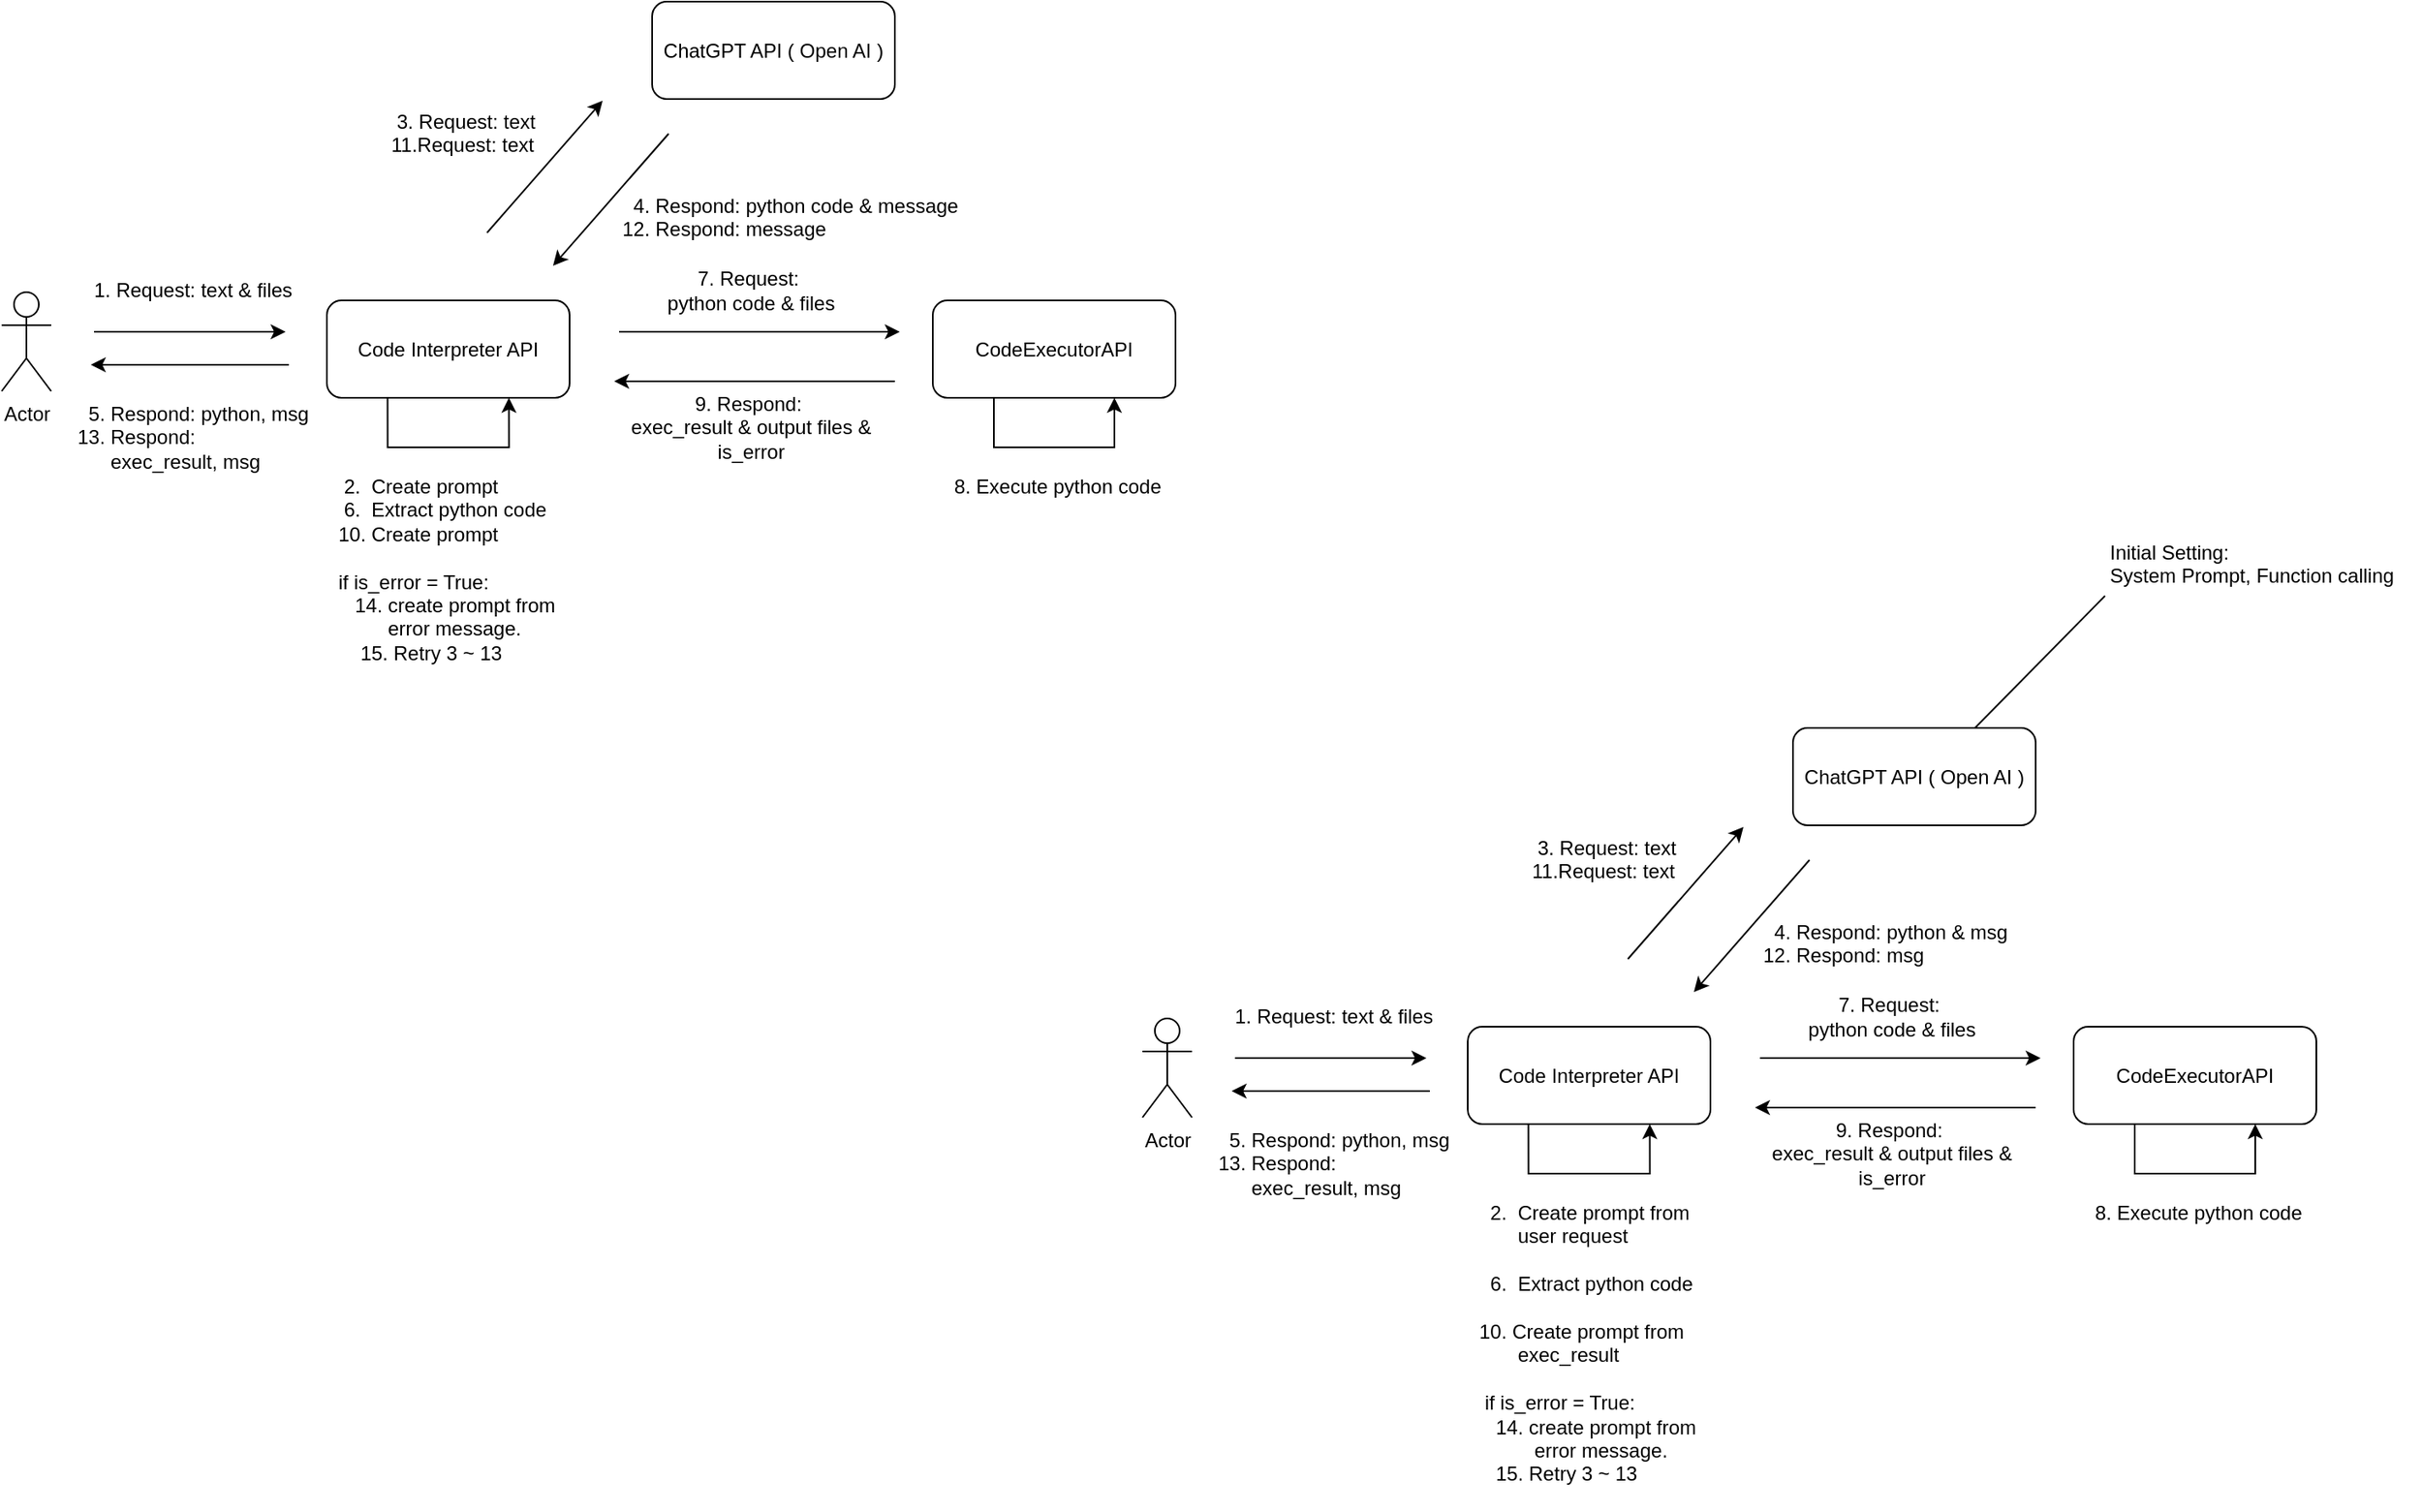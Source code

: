 <mxfile version="21.7.1" type="github">
  <diagram name="ページ1" id="v9oQl_vbz053JDKhnATE">
    <mxGraphModel dx="1122" dy="718" grid="1" gridSize="10" guides="1" tooltips="1" connect="1" arrows="1" fold="1" page="1" pageScale="1" pageWidth="827" pageHeight="1169" math="0" shadow="0">
      <root>
        <mxCell id="0" />
        <mxCell id="1" parent="0" />
        <mxCell id="AxmUaDvD2_jE19oLRADg-2" value="&lt;font color=&quot;#000000&quot;&gt;Code Interpreter API&lt;/font&gt;" style="rounded=1;whiteSpace=wrap;html=1;fillColor=none;labelBackgroundColor=none;" vertex="1" parent="1">
          <mxGeometry x="333" y="331" width="147" height="59" as="geometry" />
        </mxCell>
        <mxCell id="AxmUaDvD2_jE19oLRADg-3" value="Actor" style="shape=umlActor;verticalLabelPosition=bottom;verticalAlign=top;html=1;outlineConnect=0;labelBackgroundColor=none;" vertex="1" parent="1">
          <mxGeometry x="136" y="326" width="30" height="60" as="geometry" />
        </mxCell>
        <mxCell id="AxmUaDvD2_jE19oLRADg-4" value="" style="endArrow=classic;html=1;fontColor=default;labelBackgroundColor=none;" edge="1" parent="1">
          <mxGeometry width="50" height="50" relative="1" as="geometry">
            <mxPoint x="192" y="350" as="sourcePoint" />
            <mxPoint x="308" y="350" as="targetPoint" />
          </mxGeometry>
        </mxCell>
        <mxCell id="AxmUaDvD2_jE19oLRADg-7" value="" style="endArrow=classic;html=1;fontColor=default;labelBackgroundColor=none;" edge="1" parent="1">
          <mxGeometry width="50" height="50" relative="1" as="geometry">
            <mxPoint x="310" y="370" as="sourcePoint" />
            <mxPoint x="190" y="370" as="targetPoint" />
          </mxGeometry>
        </mxCell>
        <mxCell id="AxmUaDvD2_jE19oLRADg-10" value="&lt;font color=&quot;#000000&quot;&gt;ChatGPT API ( Open AI )&lt;/font&gt;" style="rounded=1;whiteSpace=wrap;html=1;fillColor=none;labelBackgroundColor=none;" vertex="1" parent="1">
          <mxGeometry x="530" y="150" width="147" height="59" as="geometry" />
        </mxCell>
        <mxCell id="AxmUaDvD2_jE19oLRADg-11" value="" style="endArrow=classic;html=1;fontColor=default;labelBackgroundColor=none;" edge="1" parent="1">
          <mxGeometry width="50" height="50" relative="1" as="geometry">
            <mxPoint x="430" y="290" as="sourcePoint" />
            <mxPoint x="500" y="210" as="targetPoint" />
          </mxGeometry>
        </mxCell>
        <mxCell id="AxmUaDvD2_jE19oLRADg-12" value="&lt;font color=&quot;#000000&quot;&gt;CodeExecutorAPI&lt;/font&gt;" style="rounded=1;whiteSpace=wrap;html=1;fillColor=none;labelBackgroundColor=none;" vertex="1" parent="1">
          <mxGeometry x="700" y="331" width="147" height="59" as="geometry" />
        </mxCell>
        <mxCell id="AxmUaDvD2_jE19oLRADg-13" value="" style="endArrow=classic;html=1;fontColor=default;labelBackgroundColor=none;" edge="1" parent="1">
          <mxGeometry width="50" height="50" relative="1" as="geometry">
            <mxPoint x="540" y="230" as="sourcePoint" />
            <mxPoint x="470" y="310" as="targetPoint" />
          </mxGeometry>
        </mxCell>
        <mxCell id="AxmUaDvD2_jE19oLRADg-14" value="" style="endArrow=classic;html=1;fontColor=default;labelBackgroundColor=none;" edge="1" parent="1">
          <mxGeometry width="50" height="50" relative="1" as="geometry">
            <mxPoint x="510" y="350" as="sourcePoint" />
            <mxPoint x="680" y="350" as="targetPoint" />
          </mxGeometry>
        </mxCell>
        <mxCell id="AxmUaDvD2_jE19oLRADg-15" value="" style="endArrow=classic;html=1;fontColor=default;labelBackgroundColor=none;" edge="1" parent="1">
          <mxGeometry width="50" height="50" relative="1" as="geometry">
            <mxPoint x="677" y="380" as="sourcePoint" />
            <mxPoint x="507" y="380" as="targetPoint" />
          </mxGeometry>
        </mxCell>
        <mxCell id="AxmUaDvD2_jE19oLRADg-16" value="1. Request: text &amp;amp; files" style="text;html=1;strokeColor=none;fillColor=none;align=left;verticalAlign=middle;whiteSpace=wrap;rounded=0;labelBackgroundColor=none;" vertex="1" parent="1">
          <mxGeometry x="190" y="310" width="160" height="30" as="geometry" />
        </mxCell>
        <mxCell id="AxmUaDvD2_jE19oLRADg-17" value="&amp;nbsp;2.&amp;nbsp; Create prompt&amp;nbsp;&lt;br&gt;&amp;nbsp;6.&amp;nbsp; Extract python code&lt;br&gt;10. Create prompt&lt;br&gt;&lt;br&gt;if is_error = True:&lt;br&gt;&amp;nbsp; &amp;nbsp;14. create prompt&amp;nbsp;from&amp;nbsp; &amp;nbsp; &amp;nbsp; &amp;nbsp; &amp;nbsp; &amp;nbsp; &amp;nbsp; &amp;nbsp;error message.&lt;br&gt;&amp;nbsp; &amp;nbsp; 15. Retry 3 ~ 13&lt;br&gt;&amp;nbsp; &amp;nbsp; &amp;nbsp;" style="text;html=1;strokeColor=none;fillColor=none;align=left;verticalAlign=top;whiteSpace=wrap;rounded=0;labelBackgroundColor=none;" vertex="1" parent="1">
          <mxGeometry x="338" y="430" width="151.5" height="150" as="geometry" />
        </mxCell>
        <mxCell id="AxmUaDvD2_jE19oLRADg-24" style="edgeStyle=orthogonalEdgeStyle;rounded=0;orthogonalLoop=1;jettySize=auto;html=1;exitX=0.25;exitY=1;exitDx=0;exitDy=0;entryX=0.75;entryY=1;entryDx=0;entryDy=0;" edge="1" parent="1" source="AxmUaDvD2_jE19oLRADg-2" target="AxmUaDvD2_jE19oLRADg-2">
          <mxGeometry relative="1" as="geometry">
            <Array as="points">
              <mxPoint x="370" y="420" />
              <mxPoint x="443" y="420" />
            </Array>
          </mxGeometry>
        </mxCell>
        <mxCell id="AxmUaDvD2_jE19oLRADg-25" value="&amp;nbsp;3. Request: text&lt;br&gt;11.Request: text" style="text;html=1;strokeColor=none;fillColor=none;align=left;verticalAlign=top;whiteSpace=wrap;rounded=0;labelBackgroundColor=none;" vertex="1" parent="1">
          <mxGeometry x="370" y="209" width="110" height="41" as="geometry" />
        </mxCell>
        <mxCell id="AxmUaDvD2_jE19oLRADg-26" value="&amp;nbsp; 4. Respond: python code &amp;amp; message&lt;br&gt;12. Respond: message" style="text;html=1;strokeColor=none;fillColor=none;align=left;verticalAlign=top;whiteSpace=wrap;rounded=0;labelBackgroundColor=none;" vertex="1" parent="1">
          <mxGeometry x="510" y="260" width="210" height="50" as="geometry" />
        </mxCell>
        <mxCell id="AxmUaDvD2_jE19oLRADg-29" value="&amp;nbsp; 5. Respond: python, msg&lt;br&gt;13. Respond: &lt;br&gt;&amp;nbsp; &amp;nbsp; &amp;nbsp;&amp;nbsp;exec_result, msg" style="text;html=1;strokeColor=none;fillColor=none;align=left;verticalAlign=top;whiteSpace=wrap;rounded=0;labelBackgroundColor=none;" vertex="1" parent="1">
          <mxGeometry x="180" y="386" width="170" height="44" as="geometry" />
        </mxCell>
        <mxCell id="AxmUaDvD2_jE19oLRADg-31" value="7. Request:&amp;nbsp;&lt;br&gt;python code &amp;amp; files" style="text;html=1;strokeColor=none;fillColor=none;align=center;verticalAlign=middle;whiteSpace=wrap;rounded=0;labelBackgroundColor=none;" vertex="1" parent="1">
          <mxGeometry x="510" y="315" width="160" height="20" as="geometry" />
        </mxCell>
        <mxCell id="AxmUaDvD2_jE19oLRADg-32" value="9. Respond:&amp;nbsp;&lt;br&gt;exec_result &amp;amp; output files &amp;amp; is_error" style="text;html=1;strokeColor=none;fillColor=none;align=center;verticalAlign=middle;whiteSpace=wrap;rounded=0;labelBackgroundColor=none;" vertex="1" parent="1">
          <mxGeometry x="510" y="398" width="160" height="20" as="geometry" />
        </mxCell>
        <mxCell id="AxmUaDvD2_jE19oLRADg-33" style="edgeStyle=orthogonalEdgeStyle;rounded=0;orthogonalLoop=1;jettySize=auto;html=1;exitX=0.25;exitY=1;exitDx=0;exitDy=0;entryX=0.75;entryY=1;entryDx=0;entryDy=0;" edge="1" parent="1">
          <mxGeometry relative="1" as="geometry">
            <mxPoint x="737" y="390" as="sourcePoint" />
            <mxPoint x="810" y="390" as="targetPoint" />
            <Array as="points">
              <mxPoint x="737" y="420" />
              <mxPoint x="810" y="420" />
            </Array>
          </mxGeometry>
        </mxCell>
        <mxCell id="AxmUaDvD2_jE19oLRADg-34" value="&lt;div style=&quot;&quot;&gt;&lt;span style=&quot;background-color: initial;&quot;&gt;&amp;nbsp;8. Execute python code&lt;/span&gt;&lt;/div&gt;" style="text;html=1;strokeColor=none;fillColor=none;align=center;verticalAlign=top;whiteSpace=wrap;rounded=0;labelBackgroundColor=none;" vertex="1" parent="1">
          <mxGeometry x="693.5" y="430" width="160" height="30" as="geometry" />
        </mxCell>
        <mxCell id="AxmUaDvD2_jE19oLRADg-35" value="&lt;font color=&quot;#000000&quot;&gt;Code Interpreter API&lt;/font&gt;" style="rounded=1;whiteSpace=wrap;html=1;fillColor=none;labelBackgroundColor=none;" vertex="1" parent="1">
          <mxGeometry x="1024" y="771" width="147" height="59" as="geometry" />
        </mxCell>
        <mxCell id="AxmUaDvD2_jE19oLRADg-36" value="Actor" style="shape=umlActor;verticalLabelPosition=bottom;verticalAlign=top;html=1;outlineConnect=0;labelBackgroundColor=none;" vertex="1" parent="1">
          <mxGeometry x="827" y="766" width="30" height="60" as="geometry" />
        </mxCell>
        <mxCell id="AxmUaDvD2_jE19oLRADg-37" value="" style="endArrow=classic;html=1;fontColor=default;labelBackgroundColor=none;" edge="1" parent="1">
          <mxGeometry width="50" height="50" relative="1" as="geometry">
            <mxPoint x="883" y="790" as="sourcePoint" />
            <mxPoint x="999" y="790" as="targetPoint" />
          </mxGeometry>
        </mxCell>
        <mxCell id="AxmUaDvD2_jE19oLRADg-38" value="" style="endArrow=classic;html=1;fontColor=default;labelBackgroundColor=none;" edge="1" parent="1">
          <mxGeometry width="50" height="50" relative="1" as="geometry">
            <mxPoint x="1001" y="810" as="sourcePoint" />
            <mxPoint x="881" y="810" as="targetPoint" />
          </mxGeometry>
        </mxCell>
        <mxCell id="AxmUaDvD2_jE19oLRADg-39" value="&lt;font color=&quot;#000000&quot;&gt;ChatGPT API ( Open AI )&lt;/font&gt;" style="rounded=1;whiteSpace=wrap;html=1;fillColor=none;labelBackgroundColor=none;" vertex="1" parent="1">
          <mxGeometry x="1221" y="590" width="147" height="59" as="geometry" />
        </mxCell>
        <mxCell id="AxmUaDvD2_jE19oLRADg-40" value="" style="endArrow=classic;html=1;fontColor=default;labelBackgroundColor=none;" edge="1" parent="1">
          <mxGeometry width="50" height="50" relative="1" as="geometry">
            <mxPoint x="1121" y="730" as="sourcePoint" />
            <mxPoint x="1191" y="650" as="targetPoint" />
          </mxGeometry>
        </mxCell>
        <mxCell id="AxmUaDvD2_jE19oLRADg-41" value="&lt;font color=&quot;#000000&quot;&gt;CodeExecutorAPI&lt;/font&gt;" style="rounded=1;whiteSpace=wrap;html=1;fillColor=none;labelBackgroundColor=none;" vertex="1" parent="1">
          <mxGeometry x="1391" y="771" width="147" height="59" as="geometry" />
        </mxCell>
        <mxCell id="AxmUaDvD2_jE19oLRADg-42" value="" style="endArrow=classic;html=1;fontColor=default;labelBackgroundColor=none;" edge="1" parent="1">
          <mxGeometry width="50" height="50" relative="1" as="geometry">
            <mxPoint x="1231" y="670" as="sourcePoint" />
            <mxPoint x="1161" y="750" as="targetPoint" />
          </mxGeometry>
        </mxCell>
        <mxCell id="AxmUaDvD2_jE19oLRADg-43" value="" style="endArrow=classic;html=1;fontColor=default;labelBackgroundColor=none;" edge="1" parent="1">
          <mxGeometry width="50" height="50" relative="1" as="geometry">
            <mxPoint x="1201" y="790" as="sourcePoint" />
            <mxPoint x="1371" y="790" as="targetPoint" />
          </mxGeometry>
        </mxCell>
        <mxCell id="AxmUaDvD2_jE19oLRADg-44" value="" style="endArrow=classic;html=1;fontColor=default;labelBackgroundColor=none;" edge="1" parent="1">
          <mxGeometry width="50" height="50" relative="1" as="geometry">
            <mxPoint x="1368" y="820" as="sourcePoint" />
            <mxPoint x="1198" y="820" as="targetPoint" />
          </mxGeometry>
        </mxCell>
        <mxCell id="AxmUaDvD2_jE19oLRADg-45" value="1. Request: text &amp;amp; files" style="text;html=1;strokeColor=none;fillColor=none;align=left;verticalAlign=middle;whiteSpace=wrap;rounded=0;labelBackgroundColor=none;" vertex="1" parent="1">
          <mxGeometry x="881" y="750" width="160" height="30" as="geometry" />
        </mxCell>
        <mxCell id="AxmUaDvD2_jE19oLRADg-46" value="&amp;nbsp; 2.&amp;nbsp; Create prompt from&amp;nbsp;&lt;br&gt;&amp;nbsp; &amp;nbsp; &amp;nbsp; &amp;nbsp;user request&lt;br&gt;&lt;br&gt;&amp;nbsp; 6.&amp;nbsp; Extract python code&lt;br&gt;&lt;br&gt;10. Create prompt from&amp;nbsp;&lt;br&gt;&amp;nbsp; &amp;nbsp; &amp;nbsp; &amp;nbsp;exec_result&lt;br&gt;&lt;br&gt;&amp;nbsp;if is_error = True:&lt;br&gt;&amp;nbsp; &amp;nbsp;14. create prompt&amp;nbsp;from&amp;nbsp; &amp;nbsp; &amp;nbsp; &amp;nbsp; &amp;nbsp; &amp;nbsp; &amp;nbsp; &amp;nbsp; error message.&lt;br&gt;&amp;nbsp; &amp;nbsp;15. Retry 3 ~ 13&lt;br&gt;&amp;nbsp; &amp;nbsp; &amp;nbsp;" style="text;html=1;strokeColor=none;fillColor=none;align=left;verticalAlign=top;whiteSpace=wrap;rounded=0;labelBackgroundColor=none;" vertex="1" parent="1">
          <mxGeometry x="1029" y="870" width="151.5" height="150" as="geometry" />
        </mxCell>
        <mxCell id="AxmUaDvD2_jE19oLRADg-47" style="edgeStyle=orthogonalEdgeStyle;rounded=0;orthogonalLoop=1;jettySize=auto;html=1;exitX=0.25;exitY=1;exitDx=0;exitDy=0;entryX=0.75;entryY=1;entryDx=0;entryDy=0;" edge="1" parent="1" source="AxmUaDvD2_jE19oLRADg-35" target="AxmUaDvD2_jE19oLRADg-35">
          <mxGeometry relative="1" as="geometry">
            <Array as="points">
              <mxPoint x="1061" y="860" />
              <mxPoint x="1134" y="860" />
            </Array>
          </mxGeometry>
        </mxCell>
        <mxCell id="AxmUaDvD2_jE19oLRADg-48" value="&amp;nbsp;3. Request: text&lt;br&gt;11.Request: text" style="text;html=1;strokeColor=none;fillColor=none;align=left;verticalAlign=top;whiteSpace=wrap;rounded=0;labelBackgroundColor=none;" vertex="1" parent="1">
          <mxGeometry x="1061" y="649" width="110" height="41" as="geometry" />
        </mxCell>
        <mxCell id="AxmUaDvD2_jE19oLRADg-49" value="&amp;nbsp; 4. Respond: python &amp;amp; msg&lt;br&gt;12. Respond: msg" style="text;html=1;strokeColor=none;fillColor=none;align=left;verticalAlign=top;whiteSpace=wrap;rounded=0;labelBackgroundColor=none;" vertex="1" parent="1">
          <mxGeometry x="1201" y="700" width="210" height="50" as="geometry" />
        </mxCell>
        <mxCell id="AxmUaDvD2_jE19oLRADg-50" value="&amp;nbsp; 5. Respond: python, msg&lt;br&gt;13. Respond: &lt;br&gt;&amp;nbsp; &amp;nbsp; &amp;nbsp;&amp;nbsp;exec_result, msg" style="text;html=1;strokeColor=none;fillColor=none;align=left;verticalAlign=top;whiteSpace=wrap;rounded=0;labelBackgroundColor=none;" vertex="1" parent="1">
          <mxGeometry x="871" y="826" width="170" height="44" as="geometry" />
        </mxCell>
        <mxCell id="AxmUaDvD2_jE19oLRADg-51" value="7. Request:&amp;nbsp;&lt;br&gt;python code &amp;amp; files" style="text;html=1;strokeColor=none;fillColor=none;align=center;verticalAlign=middle;whiteSpace=wrap;rounded=0;labelBackgroundColor=none;" vertex="1" parent="1">
          <mxGeometry x="1201" y="755" width="160" height="20" as="geometry" />
        </mxCell>
        <mxCell id="AxmUaDvD2_jE19oLRADg-52" value="9. Respond:&amp;nbsp;&lt;br&gt;exec_result &amp;amp; output files &amp;amp; is_error" style="text;html=1;strokeColor=none;fillColor=none;align=center;verticalAlign=middle;whiteSpace=wrap;rounded=0;labelBackgroundColor=none;" vertex="1" parent="1">
          <mxGeometry x="1201" y="838" width="160" height="20" as="geometry" />
        </mxCell>
        <mxCell id="AxmUaDvD2_jE19oLRADg-53" style="edgeStyle=orthogonalEdgeStyle;rounded=0;orthogonalLoop=1;jettySize=auto;html=1;exitX=0.25;exitY=1;exitDx=0;exitDy=0;entryX=0.75;entryY=1;entryDx=0;entryDy=0;" edge="1" parent="1">
          <mxGeometry relative="1" as="geometry">
            <mxPoint x="1428" y="830" as="sourcePoint" />
            <mxPoint x="1501" y="830" as="targetPoint" />
            <Array as="points">
              <mxPoint x="1428" y="860" />
              <mxPoint x="1501" y="860" />
            </Array>
          </mxGeometry>
        </mxCell>
        <mxCell id="AxmUaDvD2_jE19oLRADg-54" value="&lt;div style=&quot;&quot;&gt;&lt;span style=&quot;background-color: initial;&quot;&gt;&amp;nbsp;8. Execute python code&lt;/span&gt;&lt;/div&gt;" style="text;html=1;strokeColor=none;fillColor=none;align=center;verticalAlign=top;whiteSpace=wrap;rounded=0;labelBackgroundColor=none;" vertex="1" parent="1">
          <mxGeometry x="1384.5" y="870" width="160" height="30" as="geometry" />
        </mxCell>
        <mxCell id="AxmUaDvD2_jE19oLRADg-57" value="" style="endArrow=none;html=1;rounded=0;exitX=0.75;exitY=0;exitDx=0;exitDy=0;" edge="1" parent="1" source="AxmUaDvD2_jE19oLRADg-39">
          <mxGeometry width="50" height="50" relative="1" as="geometry">
            <mxPoint x="1190" y="810" as="sourcePoint" />
            <mxPoint x="1410" y="510" as="targetPoint" />
          </mxGeometry>
        </mxCell>
        <mxCell id="AxmUaDvD2_jE19oLRADg-58" value="Initial Setting:&lt;br&gt;System Prompt,&amp;nbsp;Function calling" style="text;html=1;strokeColor=none;fillColor=none;align=left;verticalAlign=top;whiteSpace=wrap;rounded=0;labelBackgroundColor=none;" vertex="1" parent="1">
          <mxGeometry x="1411" y="470" width="190" height="41" as="geometry" />
        </mxCell>
      </root>
    </mxGraphModel>
  </diagram>
</mxfile>
